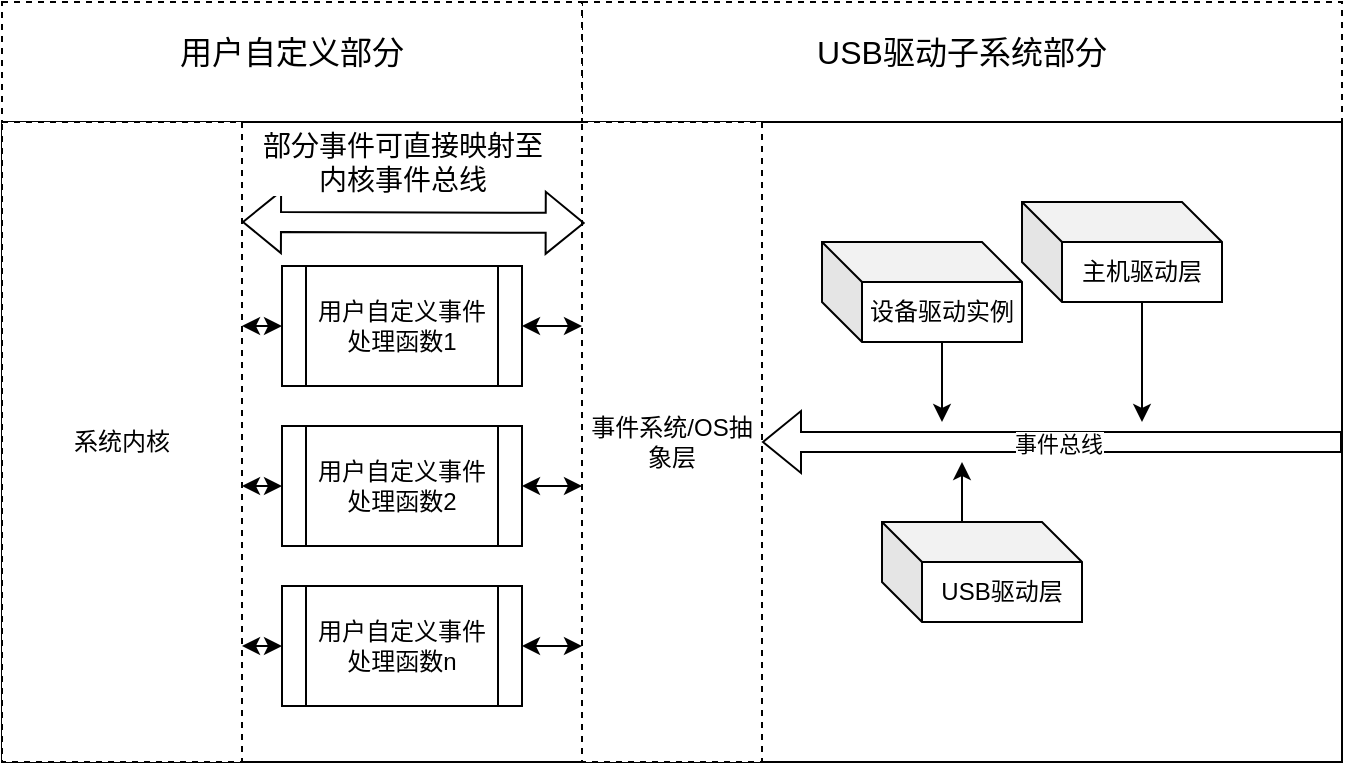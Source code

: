 <mxfile version="26.0.11">
  <diagram name="Page-1" id="3_jeZ16NF04nPEJV-bIj">
    <mxGraphModel dx="1426" dy="781" grid="1" gridSize="10" guides="1" tooltips="1" connect="1" arrows="1" fold="1" page="1" pageScale="1" pageWidth="3300" pageHeight="4681" math="0" shadow="0">
      <root>
        <mxCell id="0" />
        <mxCell id="1" parent="0" />
        <mxCell id="OewIrQqb0sn6viMjyrXS-5" value="" style="rounded=0;whiteSpace=wrap;html=1;dashed=1;" vertex="1" parent="1">
          <mxGeometry x="780" y="180" width="380" height="380" as="geometry" />
        </mxCell>
        <mxCell id="OewIrQqb0sn6viMjyrXS-3" value="" style="rounded=0;whiteSpace=wrap;html=1;dashed=1;" vertex="1" parent="1">
          <mxGeometry x="490" y="180" width="290" height="380" as="geometry" />
        </mxCell>
        <mxCell id="NyXsr0OjwPZcDjspkjsY-1" value="" style="rounded=0;whiteSpace=wrap;html=1;" parent="1" vertex="1">
          <mxGeometry x="490" y="240" width="670" height="320" as="geometry" />
        </mxCell>
        <mxCell id="NyXsr0OjwPZcDjspkjsY-14" style="edgeStyle=orthogonalEdgeStyle;rounded=0;orthogonalLoop=1;jettySize=auto;html=1;exitX=0;exitY=0.25;exitDx=0;exitDy=0;entryX=1;entryY=0.5;entryDx=0;entryDy=0;startArrow=classic;startFill=1;" parent="1" target="NyXsr0OjwPZcDjspkjsY-10" edge="1">
          <mxGeometry relative="1" as="geometry">
            <mxPoint x="780" y="342" as="sourcePoint" />
          </mxGeometry>
        </mxCell>
        <mxCell id="NyXsr0OjwPZcDjspkjsY-15" style="edgeStyle=orthogonalEdgeStyle;rounded=0;orthogonalLoop=1;jettySize=auto;html=1;exitX=0;exitY=0.5;exitDx=0;exitDy=0;entryX=1;entryY=0.5;entryDx=0;entryDy=0;startArrow=classic;startFill=1;" parent="1" target="NyXsr0OjwPZcDjspkjsY-8" edge="1">
          <mxGeometry relative="1" as="geometry">
            <mxPoint x="780" y="422" as="sourcePoint" />
          </mxGeometry>
        </mxCell>
        <mxCell id="NyXsr0OjwPZcDjspkjsY-17" style="edgeStyle=orthogonalEdgeStyle;rounded=0;orthogonalLoop=1;jettySize=auto;html=1;exitX=0;exitY=0.75;exitDx=0;exitDy=0;entryX=1;entryY=0.5;entryDx=0;entryDy=0;startArrow=classic;startFill=1;" parent="1" target="NyXsr0OjwPZcDjspkjsY-9" edge="1">
          <mxGeometry relative="1" as="geometry">
            <mxPoint x="780" y="502" as="sourcePoint" />
          </mxGeometry>
        </mxCell>
        <mxCell id="NyXsr0OjwPZcDjspkjsY-2" value="事件系统/OS抽象层" style="rounded=0;whiteSpace=wrap;html=1;dashed=1;" parent="1" vertex="1">
          <mxGeometry x="780" y="240" width="90" height="320" as="geometry" />
        </mxCell>
        <mxCell id="NyXsr0OjwPZcDjspkjsY-4" value="系统内核" style="rounded=0;whiteSpace=wrap;html=1;dashed=1;" parent="1" vertex="1">
          <mxGeometry x="490" y="240" width="120" height="320" as="geometry" />
        </mxCell>
        <mxCell id="NyXsr0OjwPZcDjspkjsY-16" style="edgeStyle=orthogonalEdgeStyle;rounded=0;orthogonalLoop=1;jettySize=auto;html=1;exitX=0;exitY=0.5;exitDx=0;exitDy=0;entryX=1;entryY=0.5;entryDx=0;entryDy=0;startArrow=classic;startFill=1;" parent="1" source="NyXsr0OjwPZcDjspkjsY-8" edge="1">
          <mxGeometry relative="1" as="geometry">
            <mxPoint x="610" y="422" as="targetPoint" />
          </mxGeometry>
        </mxCell>
        <mxCell id="NyXsr0OjwPZcDjspkjsY-8" value="用户自定义事件处理函数2" style="shape=process;whiteSpace=wrap;html=1;backgroundOutline=1;" parent="1" vertex="1">
          <mxGeometry x="630" y="392" width="120" height="60" as="geometry" />
        </mxCell>
        <mxCell id="NyXsr0OjwPZcDjspkjsY-18" style="edgeStyle=orthogonalEdgeStyle;rounded=0;orthogonalLoop=1;jettySize=auto;html=1;exitX=0;exitY=0.5;exitDx=0;exitDy=0;entryX=1;entryY=0.75;entryDx=0;entryDy=0;startArrow=classic;startFill=1;" parent="1" source="NyXsr0OjwPZcDjspkjsY-9" edge="1">
          <mxGeometry relative="1" as="geometry">
            <mxPoint x="610" y="502" as="targetPoint" />
          </mxGeometry>
        </mxCell>
        <mxCell id="NyXsr0OjwPZcDjspkjsY-9" value="用户自定义事件处理函数n" style="shape=process;whiteSpace=wrap;html=1;backgroundOutline=1;" parent="1" vertex="1">
          <mxGeometry x="630" y="472" width="120" height="60" as="geometry" />
        </mxCell>
        <mxCell id="NyXsr0OjwPZcDjspkjsY-13" style="edgeStyle=orthogonalEdgeStyle;rounded=0;orthogonalLoop=1;jettySize=auto;html=1;exitX=0;exitY=0.5;exitDx=0;exitDy=0;entryX=1;entryY=0.25;entryDx=0;entryDy=0;startArrow=classic;startFill=1;" parent="1" source="NyXsr0OjwPZcDjspkjsY-10" edge="1">
          <mxGeometry relative="1" as="geometry">
            <mxPoint x="610" y="342" as="targetPoint" />
          </mxGeometry>
        </mxCell>
        <mxCell id="NyXsr0OjwPZcDjspkjsY-10" value="用户自定义事件处理函数1" style="shape=process;whiteSpace=wrap;html=1;backgroundOutline=1;" parent="1" vertex="1">
          <mxGeometry x="630" y="312" width="120" height="60" as="geometry" />
        </mxCell>
        <mxCell id="NyXsr0OjwPZcDjspkjsY-26" style="edgeStyle=orthogonalEdgeStyle;rounded=0;orthogonalLoop=1;jettySize=auto;html=1;exitX=0;exitY=0;exitDx=60;exitDy=50;exitPerimeter=0;" parent="1" source="NyXsr0OjwPZcDjspkjsY-19" edge="1">
          <mxGeometry relative="1" as="geometry">
            <mxPoint x="960" y="390" as="targetPoint" />
          </mxGeometry>
        </mxCell>
        <mxCell id="NyXsr0OjwPZcDjspkjsY-19" value="设备驱动实例" style="shape=cube;whiteSpace=wrap;html=1;boundedLbl=1;backgroundOutline=1;darkOpacity=0.05;darkOpacity2=0.1;" parent="1" vertex="1">
          <mxGeometry x="900" y="300" width="100" height="50" as="geometry" />
        </mxCell>
        <mxCell id="NyXsr0OjwPZcDjspkjsY-20" value="" style="shape=flexArrow;endArrow=classic;startArrow=classic;html=1;rounded=0;entryX=0.015;entryY=0.089;entryDx=0;entryDy=0;entryPerimeter=0;" parent="1" edge="1">
          <mxGeometry width="100" height="100" relative="1" as="geometry">
            <mxPoint x="610" y="290" as="sourcePoint" />
            <mxPoint x="781.35" y="290.48" as="targetPoint" />
          </mxGeometry>
        </mxCell>
        <mxCell id="OewIrQqb0sn6viMjyrXS-1" value="&lt;font style=&quot;font-size: 14px;&quot;&gt;部分事件可直接映射至&lt;/font&gt;&lt;div&gt;&lt;font style=&quot;font-size: 14px;&quot;&gt;内核事件总线&lt;/font&gt;&lt;/div&gt;" style="edgeLabel;html=1;align=center;verticalAlign=middle;resizable=0;points=[];" vertex="1" connectable="0" parent="NyXsr0OjwPZcDjspkjsY-20">
          <mxGeometry x="-0.603" y="3" relative="1" as="geometry">
            <mxPoint x="46" y="-27" as="offset" />
          </mxGeometry>
        </mxCell>
        <mxCell id="NyXsr0OjwPZcDjspkjsY-22" value="" style="shape=flexArrow;endArrow=classic;html=1;rounded=0;entryX=1;entryY=0.5;entryDx=0;entryDy=0;exitX=1;exitY=0.5;exitDx=0;exitDy=0;" parent="1" source="NyXsr0OjwPZcDjspkjsY-1" target="NyXsr0OjwPZcDjspkjsY-2" edge="1">
          <mxGeometry width="50" height="50" relative="1" as="geometry">
            <mxPoint x="1021.24" y="430" as="sourcePoint" />
            <mxPoint x="920.0" y="391.28" as="targetPoint" />
          </mxGeometry>
        </mxCell>
        <mxCell id="NyXsr0OjwPZcDjspkjsY-29" value="事件总线" style="edgeLabel;html=1;align=center;verticalAlign=middle;resizable=0;points=[];" parent="NyXsr0OjwPZcDjspkjsY-22" vertex="1" connectable="0">
          <mxGeometry x="-0.017" y="1" relative="1" as="geometry">
            <mxPoint as="offset" />
          </mxGeometry>
        </mxCell>
        <mxCell id="NyXsr0OjwPZcDjspkjsY-27" style="edgeStyle=orthogonalEdgeStyle;rounded=0;orthogonalLoop=1;jettySize=auto;html=1;exitX=0;exitY=0;exitDx=60;exitDy=50;exitPerimeter=0;" parent="1" source="NyXsr0OjwPZcDjspkjsY-24" edge="1">
          <mxGeometry relative="1" as="geometry">
            <mxPoint x="1060" y="390" as="targetPoint" />
          </mxGeometry>
        </mxCell>
        <mxCell id="NyXsr0OjwPZcDjspkjsY-24" value="主机驱动层" style="shape=cube;whiteSpace=wrap;html=1;boundedLbl=1;backgroundOutline=1;darkOpacity=0.05;darkOpacity2=0.1;" parent="1" vertex="1">
          <mxGeometry x="1000" y="280" width="100" height="50" as="geometry" />
        </mxCell>
        <mxCell id="NyXsr0OjwPZcDjspkjsY-28" style="edgeStyle=orthogonalEdgeStyle;rounded=0;orthogonalLoop=1;jettySize=auto;html=1;exitX=0;exitY=0;exitDx=40;exitDy=0;exitPerimeter=0;" parent="1" source="NyXsr0OjwPZcDjspkjsY-25" edge="1">
          <mxGeometry relative="1" as="geometry">
            <mxPoint x="970" y="410" as="targetPoint" />
          </mxGeometry>
        </mxCell>
        <mxCell id="NyXsr0OjwPZcDjspkjsY-25" value="USB驱动层" style="shape=cube;whiteSpace=wrap;html=1;boundedLbl=1;backgroundOutline=1;darkOpacity=0.05;darkOpacity2=0.1;" parent="1" vertex="1">
          <mxGeometry x="930" y="440" width="100" height="50" as="geometry" />
        </mxCell>
        <mxCell id="OewIrQqb0sn6viMjyrXS-4" value="用户自定义部分" style="text;html=1;align=center;verticalAlign=middle;whiteSpace=wrap;rounded=0;fontSize=16;" vertex="1" parent="1">
          <mxGeometry x="575" y="190" width="120" height="30" as="geometry" />
        </mxCell>
        <mxCell id="OewIrQqb0sn6viMjyrXS-6" value="USB驱动子系统部分" style="text;html=1;align=center;verticalAlign=middle;whiteSpace=wrap;rounded=0;fontSize=16;" vertex="1" parent="1">
          <mxGeometry x="895" y="190" width="150" height="30" as="geometry" />
        </mxCell>
      </root>
    </mxGraphModel>
  </diagram>
</mxfile>
